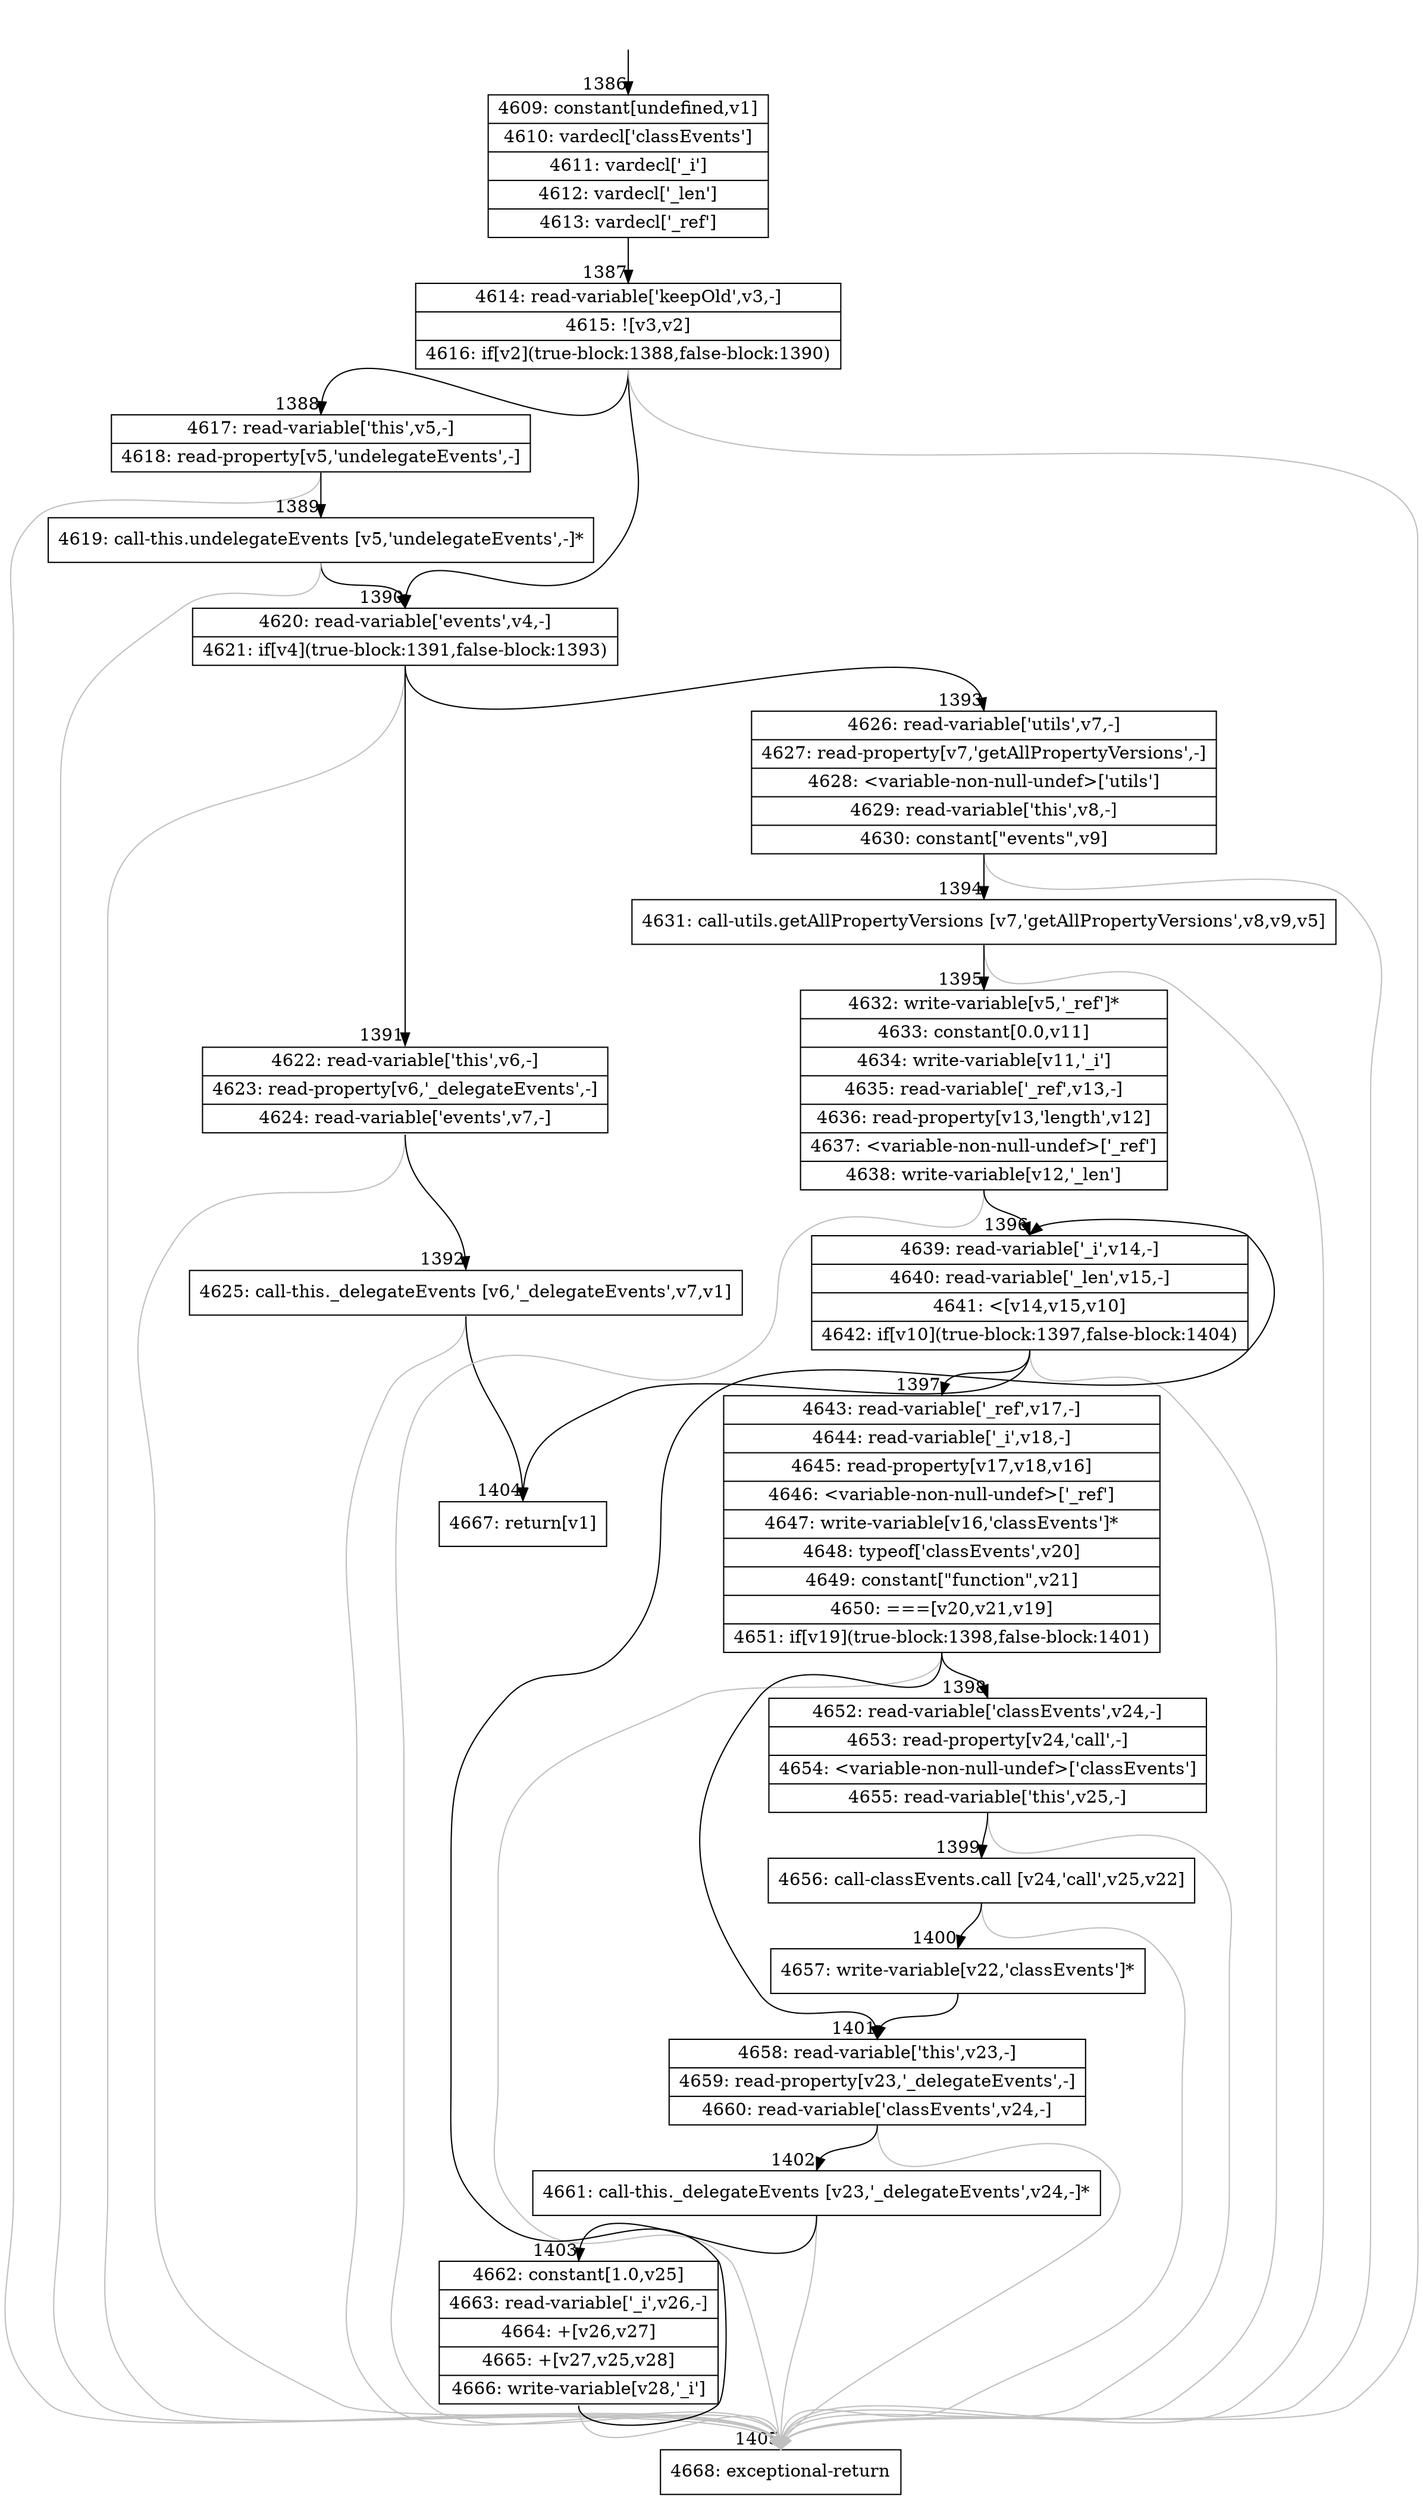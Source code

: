 digraph {
rankdir="TD"
BB_entry119[shape=none,label=""];
BB_entry119 -> BB1386 [tailport=s, headport=n, headlabel="    1386"]
BB1386 [shape=record label="{4609: constant[undefined,v1]|4610: vardecl['classEvents']|4611: vardecl['_i']|4612: vardecl['_len']|4613: vardecl['_ref']}" ] 
BB1386 -> BB1387 [tailport=s, headport=n, headlabel="      1387"]
BB1387 [shape=record label="{4614: read-variable['keepOld',v3,-]|4615: ![v3,v2]|4616: if[v2](true-block:1388,false-block:1390)}" ] 
BB1387 -> BB1388 [tailport=s, headport=n, headlabel="      1388"]
BB1387 -> BB1390 [tailport=s, headport=n, headlabel="      1390"]
BB1387 -> BB1405 [tailport=s, headport=n, color=gray, headlabel="      1405"]
BB1388 [shape=record label="{4617: read-variable['this',v5,-]|4618: read-property[v5,'undelegateEvents',-]}" ] 
BB1388 -> BB1389 [tailport=s, headport=n, headlabel="      1389"]
BB1388 -> BB1405 [tailport=s, headport=n, color=gray]
BB1389 [shape=record label="{4619: call-this.undelegateEvents [v5,'undelegateEvents',-]*}" ] 
BB1389 -> BB1390 [tailport=s, headport=n]
BB1389 -> BB1405 [tailport=s, headport=n, color=gray]
BB1390 [shape=record label="{4620: read-variable['events',v4,-]|4621: if[v4](true-block:1391,false-block:1393)}" ] 
BB1390 -> BB1391 [tailport=s, headport=n, headlabel="      1391"]
BB1390 -> BB1393 [tailport=s, headport=n, headlabel="      1393"]
BB1390 -> BB1405 [tailport=s, headport=n, color=gray]
BB1391 [shape=record label="{4622: read-variable['this',v6,-]|4623: read-property[v6,'_delegateEvents',-]|4624: read-variable['events',v7,-]}" ] 
BB1391 -> BB1392 [tailport=s, headport=n, headlabel="      1392"]
BB1391 -> BB1405 [tailport=s, headport=n, color=gray]
BB1392 [shape=record label="{4625: call-this._delegateEvents [v6,'_delegateEvents',v7,v1]}" ] 
BB1392 -> BB1404 [tailport=s, headport=n, headlabel="      1404"]
BB1392 -> BB1405 [tailport=s, headport=n, color=gray]
BB1393 [shape=record label="{4626: read-variable['utils',v7,-]|4627: read-property[v7,'getAllPropertyVersions',-]|4628: \<variable-non-null-undef\>['utils']|4629: read-variable['this',v8,-]|4630: constant[\"events\",v9]}" ] 
BB1393 -> BB1394 [tailport=s, headport=n, headlabel="      1394"]
BB1393 -> BB1405 [tailport=s, headport=n, color=gray]
BB1394 [shape=record label="{4631: call-utils.getAllPropertyVersions [v7,'getAllPropertyVersions',v8,v9,v5]}" ] 
BB1394 -> BB1395 [tailport=s, headport=n, headlabel="      1395"]
BB1394 -> BB1405 [tailport=s, headport=n, color=gray]
BB1395 [shape=record label="{4632: write-variable[v5,'_ref']*|4633: constant[0.0,v11]|4634: write-variable[v11,'_i']|4635: read-variable['_ref',v13,-]|4636: read-property[v13,'length',v12]|4637: \<variable-non-null-undef\>['_ref']|4638: write-variable[v12,'_len']}" ] 
BB1395 -> BB1396 [tailport=s, headport=n, headlabel="      1396"]
BB1395 -> BB1405 [tailport=s, headport=n, color=gray]
BB1396 [shape=record label="{4639: read-variable['_i',v14,-]|4640: read-variable['_len',v15,-]|4641: \<[v14,v15,v10]|4642: if[v10](true-block:1397,false-block:1404)}" ] 
BB1396 -> BB1397 [tailport=s, headport=n, headlabel="      1397"]
BB1396 -> BB1404 [tailport=s, headport=n]
BB1396 -> BB1405 [tailport=s, headport=n, color=gray]
BB1397 [shape=record label="{4643: read-variable['_ref',v17,-]|4644: read-variable['_i',v18,-]|4645: read-property[v17,v18,v16]|4646: \<variable-non-null-undef\>['_ref']|4647: write-variable[v16,'classEvents']*|4648: typeof['classEvents',v20]|4649: constant[\"function\",v21]|4650: ===[v20,v21,v19]|4651: if[v19](true-block:1398,false-block:1401)}" ] 
BB1397 -> BB1398 [tailport=s, headport=n, headlabel="      1398"]
BB1397 -> BB1401 [tailport=s, headport=n, headlabel="      1401"]
BB1397 -> BB1405 [tailport=s, headport=n, color=gray]
BB1398 [shape=record label="{4652: read-variable['classEvents',v24,-]|4653: read-property[v24,'call',-]|4654: \<variable-non-null-undef\>['classEvents']|4655: read-variable['this',v25,-]}" ] 
BB1398 -> BB1399 [tailport=s, headport=n, headlabel="      1399"]
BB1398 -> BB1405 [tailport=s, headport=n, color=gray]
BB1399 [shape=record label="{4656: call-classEvents.call [v24,'call',v25,v22]}" ] 
BB1399 -> BB1400 [tailport=s, headport=n, headlabel="      1400"]
BB1399 -> BB1405 [tailport=s, headport=n, color=gray]
BB1400 [shape=record label="{4657: write-variable[v22,'classEvents']*}" ] 
BB1400 -> BB1401 [tailport=s, headport=n]
BB1401 [shape=record label="{4658: read-variable['this',v23,-]|4659: read-property[v23,'_delegateEvents',-]|4660: read-variable['classEvents',v24,-]}" ] 
BB1401 -> BB1402 [tailport=s, headport=n, headlabel="      1402"]
BB1401 -> BB1405 [tailport=s, headport=n, color=gray]
BB1402 [shape=record label="{4661: call-this._delegateEvents [v23,'_delegateEvents',v24,-]*}" ] 
BB1402 -> BB1403 [tailport=s, headport=n, headlabel="      1403"]
BB1402 -> BB1405 [tailport=s, headport=n, color=gray]
BB1403 [shape=record label="{4662: constant[1.0,v25]|4663: read-variable['_i',v26,-]|4664: +[v26,v27]|4665: +[v27,v25,v28]|4666: write-variable[v28,'_i']}" ] 
BB1403 -> BB1396 [tailport=s, headport=n]
BB1403 -> BB1405 [tailport=s, headport=n, color=gray]
BB1404 [shape=record label="{4667: return[v1]}" ] 
BB1405 [shape=record label="{4668: exceptional-return}" ] 
//#$~ 1270
}
